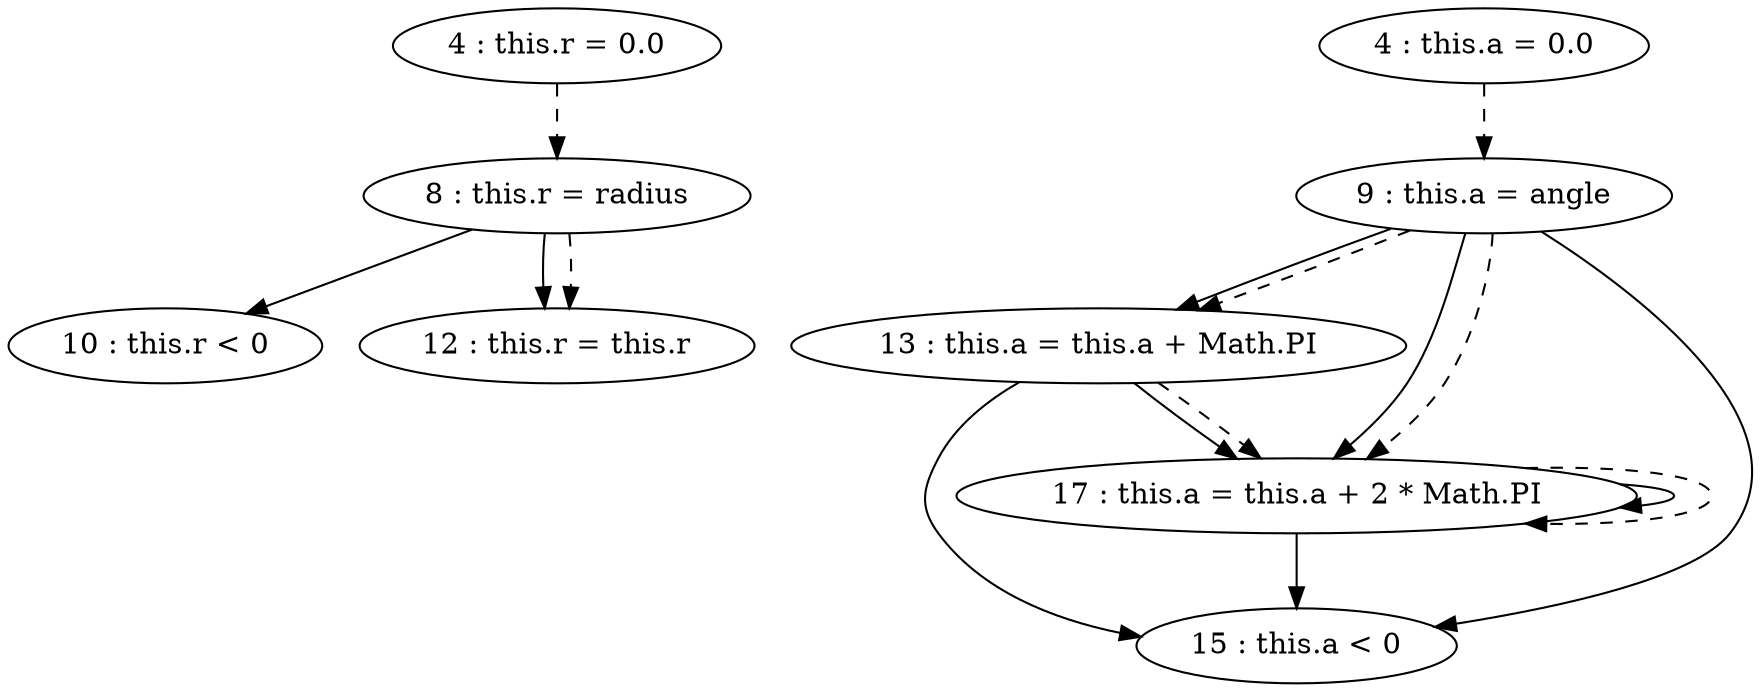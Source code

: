 digraph G {
"4 : this.r = 0.0"
"4 : this.r = 0.0" -> "8 : this.r = radius" [style=dashed]
"4 : this.a = 0.0"
"4 : this.a = 0.0" -> "9 : this.a = angle" [style=dashed]
"8 : this.r = radius"
"8 : this.r = radius" -> "10 : this.r < 0"
"8 : this.r = radius" -> "12 : this.r = this.r"
"8 : this.r = radius" -> "12 : this.r = this.r" [style=dashed]
"9 : this.a = angle"
"9 : this.a = angle" -> "13 : this.a = this.a + Math.PI"
"9 : this.a = angle" -> "15 : this.a < 0"
"9 : this.a = angle" -> "17 : this.a = this.a + 2 * Math.PI"
"9 : this.a = angle" -> "13 : this.a = this.a + Math.PI" [style=dashed]
"9 : this.a = angle" -> "17 : this.a = this.a + 2 * Math.PI" [style=dashed]
"10 : this.r < 0"
"12 : this.r = this.r"
"13 : this.a = this.a + Math.PI"
"13 : this.a = this.a + Math.PI" -> "15 : this.a < 0"
"13 : this.a = this.a + Math.PI" -> "17 : this.a = this.a + 2 * Math.PI"
"13 : this.a = this.a + Math.PI" -> "17 : this.a = this.a + 2 * Math.PI" [style=dashed]
"15 : this.a < 0"
"17 : this.a = this.a + 2 * Math.PI"
"17 : this.a = this.a + 2 * Math.PI" -> "15 : this.a < 0"
"17 : this.a = this.a + 2 * Math.PI" -> "17 : this.a = this.a + 2 * Math.PI"
"17 : this.a = this.a + 2 * Math.PI" -> "17 : this.a = this.a + 2 * Math.PI" [style=dashed]
"15 : this.a < 0"
}